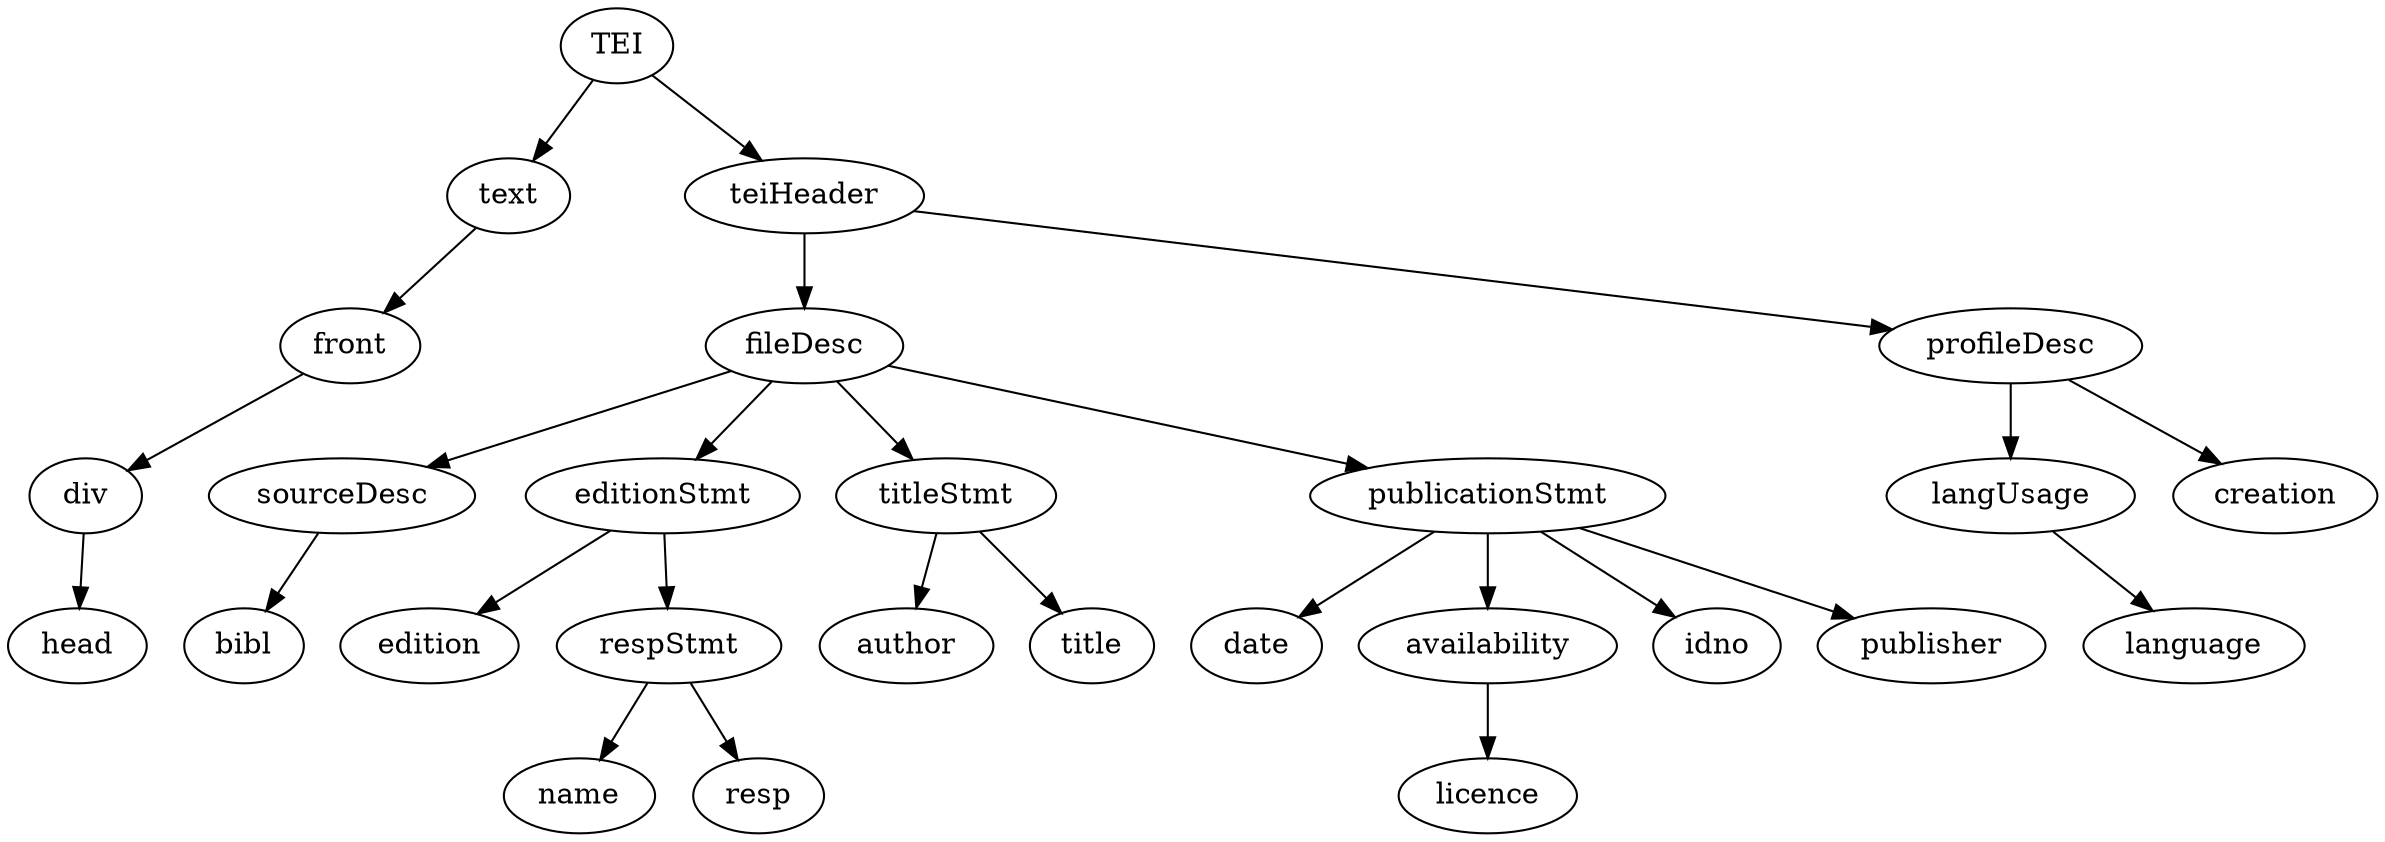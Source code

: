 digraph Tree {
	"/TEI/teiHeader/fileDesc/publicationStmt/date" [label = "date"];
	"/TEI/text" [label = "text"];
	"/TEI/teiHeader/profileDesc/langUsage/language" [label = "language"];
	"/TEI" [label = "TEI"];
	"/TEI/text/front" [label = "front"];
	"/TEI/teiHeader/fileDesc/publicationStmt/availability" [label = "availability"];
	"/TEI/teiHeader/fileDesc/publicationStmt/idno" [label = "idno"];
	"/TEI/teiHeader/fileDesc/editionStmt/edition" [label = "edition"];
	"/TEI/teiHeader/fileDesc/editionStmt/respStmt/name" [label = "name"];
	"/TEI/teiHeader/fileDesc/editionStmt/respStmt/resp" [label = "resp"];
	"/TEI/teiHeader/fileDesc" [label = "fileDesc"];
	"/TEI/teiHeader/fileDesc/publicationStmt/publisher" [label = "publisher"];
	"/TEI/teiHeader/fileDesc/sourceDesc" [label = "sourceDesc"];
	"/TEI/teiHeader/profileDesc" [label = "profileDesc"];
	"/TEI/teiHeader" [label = "teiHeader"];
	"/TEI/teiHeader/fileDesc/titleStmt/author" [label = "author"];
	"/TEI/teiHeader/fileDesc/editionStmt" [label = "editionStmt"];
	"/TEI/teiHeader/fileDesc/titleStmt" [label = "titleStmt"];
	"/TEI/teiHeader/fileDesc/sourceDesc/bibl" [label = "bibl"];
	"/TEI/teiHeader/fileDesc/editionStmt/respStmt" [label = "respStmt"];
	"/TEI/text/front/div/head" [label = "head"];
	"/TEI/teiHeader/profileDesc/langUsage" [label = "langUsage"];
	"/TEI/teiHeader/fileDesc/titleStmt/title" [label = "title"];
	"/TEI/teiHeader/profileDesc/creation" [label = "creation"];
	"/TEI/teiHeader/fileDesc/publicationStmt/availability/licence" [label = "licence"];
	"/TEI/text/front/div" [label = "div"];
	"/TEI/teiHeader/fileDesc/publicationStmt" [label = "publicationStmt"];
	"/TEI/teiHeader/fileDesc/sourceDesc" -> "/TEI/teiHeader/fileDesc/sourceDesc/bibl";
	"/TEI" -> "/TEI/text";
	"/TEI/teiHeader/fileDesc/publicationStmt" -> "/TEI/teiHeader/fileDesc/publicationStmt/idno";
	"/TEI/teiHeader/profileDesc" -> "/TEI/teiHeader/profileDesc/creation";
	"/TEI/teiHeader/fileDesc" -> "/TEI/teiHeader/fileDesc/titleStmt";
	"/TEI/teiHeader/fileDesc/editionStmt" -> "/TEI/teiHeader/fileDesc/editionStmt/edition";
	"/TEI/teiHeader/fileDesc/publicationStmt" -> "/TEI/teiHeader/fileDesc/publicationStmt/availability";
	"/TEI/teiHeader/fileDesc" -> "/TEI/teiHeader/fileDesc/publicationStmt";
	"/TEI/teiHeader/fileDesc/editionStmt/respStmt" -> "/TEI/teiHeader/fileDesc/editionStmt/respStmt/name";
	"/TEI/text" -> "/TEI/text/front";
	"/TEI/text/front/div" -> "/TEI/text/front/div/head";
	"/TEI/teiHeader/fileDesc/publicationStmt" -> "/TEI/teiHeader/fileDesc/publicationStmt/publisher";
	"/TEI" -> "/TEI/teiHeader";
	"/TEI/teiHeader" -> "/TEI/teiHeader/fileDesc";
	"/TEI/teiHeader/fileDesc" -> "/TEI/teiHeader/fileDesc/editionStmt";
	"/TEI/teiHeader" -> "/TEI/teiHeader/profileDesc";
	"/TEI/text/front" -> "/TEI/text/front/div";
	"/TEI/teiHeader/fileDesc/publicationStmt/availability" -> "/TEI/teiHeader/fileDesc/publicationStmt/availability/licence";
	"/TEI/teiHeader/fileDesc/editionStmt" -> "/TEI/teiHeader/fileDesc/editionStmt/respStmt";
	"/TEI/teiHeader/fileDesc/publicationStmt" -> "/TEI/teiHeader/fileDesc/publicationStmt/date";
	"/TEI/teiHeader/profileDesc" -> "/TEI/teiHeader/profileDesc/langUsage";
	"/TEI/teiHeader/fileDesc" -> "/TEI/teiHeader/fileDesc/sourceDesc";
	"/TEI/teiHeader/fileDesc/titleStmt" -> "/TEI/teiHeader/fileDesc/titleStmt/author";
	"/TEI/teiHeader/fileDesc/titleStmt" -> "/TEI/teiHeader/fileDesc/titleStmt/title";
	"/TEI/teiHeader/fileDesc/editionStmt/respStmt" -> "/TEI/teiHeader/fileDesc/editionStmt/respStmt/resp";
	"/TEI/teiHeader/profileDesc/langUsage" -> "/TEI/teiHeader/profileDesc/langUsage/language";
}
